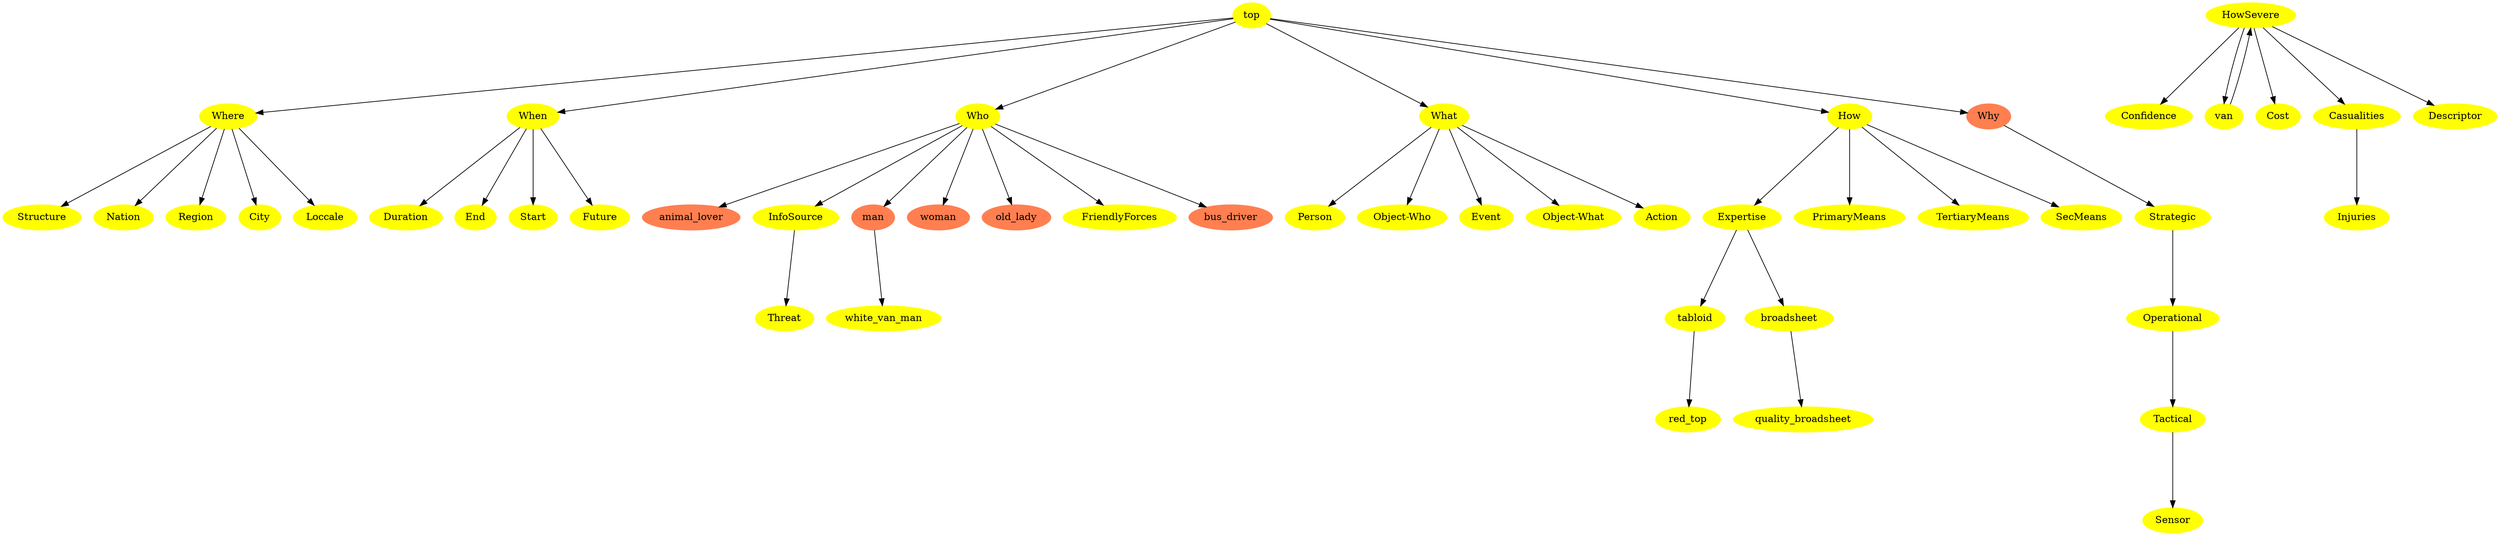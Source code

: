 digraph generated {
  ratio=fill;
  ranksep=1.5;
  node [style=filled];
  top[color=yellow];

  "Structure"[color=yellow,fontcolor=black];
  "Where"-> {  "Structure"; };

  "Nation"[color=yellow,fontcolor=black];
  "Where"-> {  "Nation"; };

  "Duration"[color=yellow,fontcolor=black];
  "When"-> {  "Duration"; };

  "animal_lover"[color=coral,fontcolor=black];
  "Who"-> {  "animal_lover"; };

  "Person"[color=yellow,fontcolor=black];
  "What"-> {  "Person"; };

  "Region"[color=yellow,fontcolor=black];
  "Where"-> {  "Region"; };

  "Sensor"[color=yellow,fontcolor=black];
  "Tactical"-> {  "Sensor"; };

  "Threat"[color=yellow,fontcolor=black];
  "InfoSource"-> {  "Threat"; };

  "tabloid"[color=yellow,fontcolor=black];
  "Expertise"-> {  "tabloid"; };

  "Confidence"[color=yellow,fontcolor=black];
  "HowSevere"-> {  "Confidence"; };

  "Object-Who"[color=yellow,fontcolor=black];
  "What"-> {  "Object-Who"; };

  "PrimaryMeans"[color=yellow,fontcolor=black];
  "How"-> {  "PrimaryMeans"; };

  "Tactical"[color=yellow,fontcolor=black];
  "Operational"-> {  "Tactical"; };

  "TertiaryMeans"[color=yellow,fontcolor=black];
  "How"-> {  "TertiaryMeans"; };

  "white_van_man"[color=yellow,fontcolor=black];
  "man"-> {  "white_van_man"; };

  "HowSevere"[color=yellow,fontcolor=black];
  "van"-> {  "HowSevere"; };

  "quality_broadsheet"[color=yellow,fontcolor=black];
  "broadsheet"-> {  "quality_broadsheet"; };

  "End"[color=yellow,fontcolor=black];
  "When"-> {  "End"; };

  "How"[color=yellow,fontcolor=black];
  {top} ->"How";

  "Who"[color=yellow,fontcolor=black];
  {top} ->"Who";

  "Why"[color=coral,fontcolor=black];
  {top} ->"Why";

  "man"[color=coral,fontcolor=black];
  "Who"-> {  "man"; };

  "van"[color=yellow,fontcolor=black];
  "HowSevere"-> {  "van"; };

  "City"[color=yellow,fontcolor=black];
  "Where"-> {  "City"; };

  "Cost"[color=yellow,fontcolor=black];
  "HowSevere"-> {  "Cost"; };

  "What"[color=yellow,fontcolor=black];
  {top} ->"What";

  "When"[color=yellow,fontcolor=black];
  {top} ->"When";

  "Event"[color=yellow,fontcolor=black];
  "What"-> {  "Event"; };

  "Start"[color=yellow,fontcolor=black];
  "When"-> {  "Start"; };

  "Where"[color=yellow,fontcolor=black];
  {top} ->"Where";

  "woman"[color=coral,fontcolor=black];
  "Who"-> {  "woman"; };

  "old_lady"[color=coral,fontcolor=black];
  "Who"-> {  "old_lady"; };

  "FriendlyForces"[color=yellow,fontcolor=black];
  "Who"-> {  "FriendlyForces"; };

  "Object-What"[color=yellow,fontcolor=black];
  "What"-> {  "Object-What"; };

  "Injuries"[color=yellow,fontcolor=black];
  "Casualities"-> {  "Injuries"; };

  "SecMeans"[color=yellow,fontcolor=black];
  "How"-> {  "SecMeans"; };

  "red_top"[color=yellow,fontcolor=black];
  "tabloid"-> {  "red_top"; };

  "bus_driver"[color=coral,fontcolor=black];
  "Who"-> {  "bus_driver"; };

  "InfoSource"[color=yellow,fontcolor=black];
  "Who"-> {  "InfoSource"; };

  "Descriptor"[color=yellow,fontcolor=black];
  "HowSevere"-> {  "Descriptor"; };

  "broadsheet"[color=yellow,fontcolor=black];
  "Expertise"-> {  "broadsheet"; };

  "Strategic"[color=yellow,fontcolor=black];
  "Why"-> {  "Strategic"; };

  "Casualities"[color=yellow,fontcolor=black];
  "HowSevere"-> {  "Casualities"; };

  "Operational"[color=yellow,fontcolor=black];
  "Strategic"-> {  "Operational"; };

  "Action"[color=yellow,fontcolor=black];
  "What"-> {  "Action"; };

  "Loccale"[color=yellow,fontcolor=black];
  "Where"-> {  "Loccale"; };

  "Future"[color=yellow,fontcolor=black];
  "When"-> {  "Future"; };

  "Expertise"[color=yellow,fontcolor=black];
  "How"-> {  "Expertise"; };
}
